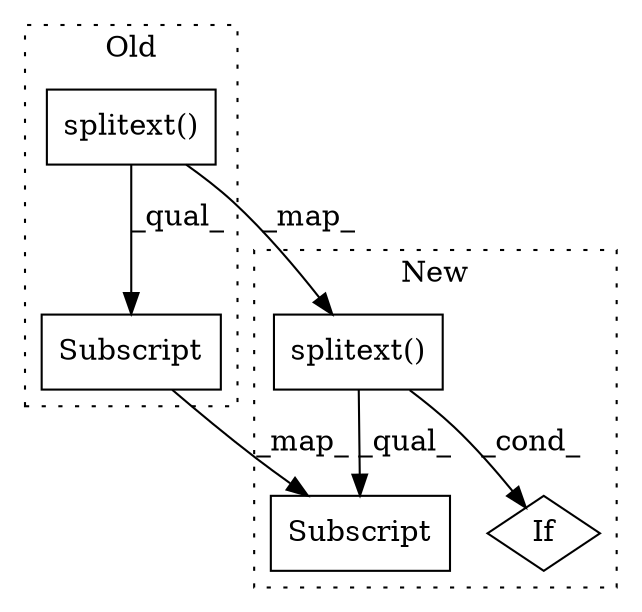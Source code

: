 digraph G {
subgraph cluster0 {
1 [label="splitext()" a="75" s="1472,1509" l="13,1" shape="box"];
3 [label="Subscript" a="63" s="1472,0" l="41,0" shape="box"];
label = "Old";
style="dotted";
}
subgraph cluster1 {
2 [label="splitext()" a="75" s="1176,1213" l="13,1" shape="box"];
4 [label="Subscript" a="63" s="1176,0" l="41,0" shape="box"];
5 [label="If" a="96" s="1230" l="3" shape="diamond"];
label = "New";
style="dotted";
}
1 -> 2 [label="_map_"];
1 -> 3 [label="_qual_"];
2 -> 5 [label="_cond_"];
2 -> 4 [label="_qual_"];
3 -> 4 [label="_map_"];
}